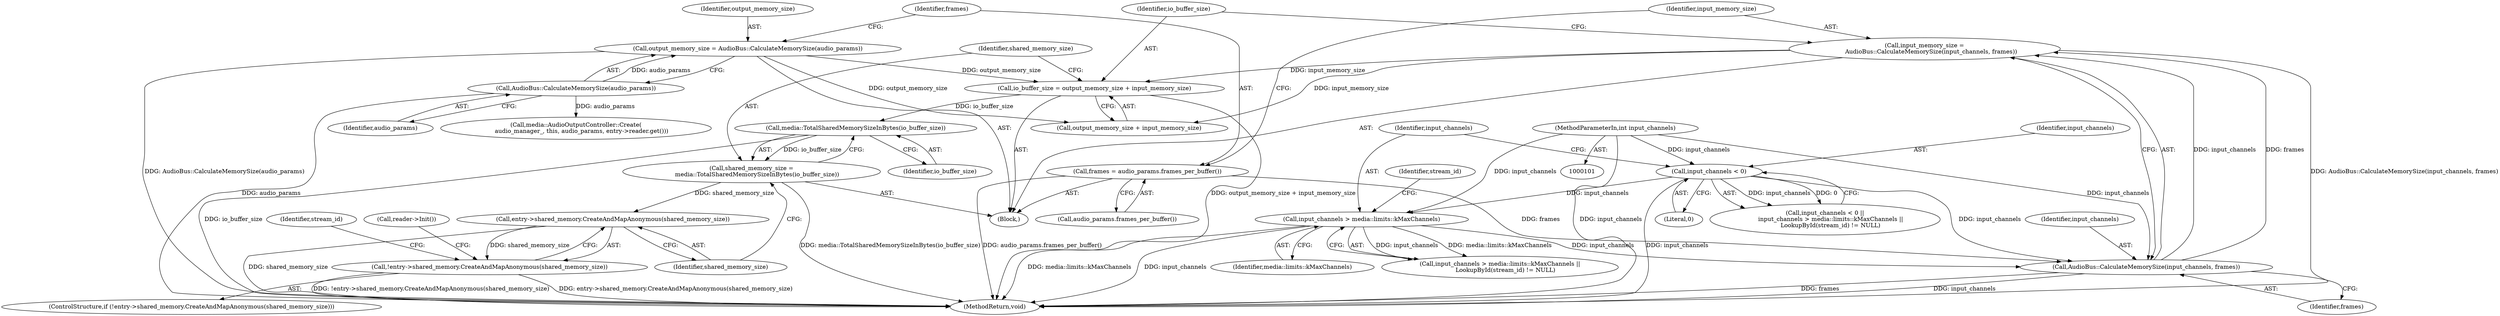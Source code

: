 digraph "0_Chrome_503bea2643350c6378de5f7a268b85cf2480e1ac_0@integer" {
"1000144" [label="(Call,io_buffer_size = output_memory_size + input_memory_size)"];
"1000128" [label="(Call,output_memory_size = AudioBus::CalculateMemorySize(audio_params))"];
"1000130" [label="(Call,AudioBus::CalculateMemorySize(audio_params))"];
"1000137" [label="(Call,input_memory_size =\n       AudioBus::CalculateMemorySize(input_channels, frames))"];
"1000139" [label="(Call,AudioBus::CalculateMemorySize(input_channels, frames))"];
"1000111" [label="(Call,input_channels < 0)"];
"1000104" [label="(MethodParameterIn,int input_channels)"];
"1000115" [label="(Call,input_channels > media::limits::kMaxChannels)"];
"1000133" [label="(Call,frames = audio_params.frames_per_buffer())"];
"1000152" [label="(Call,media::TotalSharedMemorySizeInBytes(io_buffer_size))"];
"1000150" [label="(Call,shared_memory_size =\n      media::TotalSharedMemorySizeInBytes(io_buffer_size))"];
"1000156" [label="(Call,entry->shared_memory.CreateAndMapAnonymous(shared_memory_size))"];
"1000155" [label="(Call,!entry->shared_memory.CreateAndMapAnonymous(shared_memory_size))"];
"1000145" [label="(Identifier,io_buffer_size)"];
"1000154" [label="(ControlStructure,if (!entry->shared_memory.CreateAndMapAnonymous(shared_memory_size)))"];
"1000117" [label="(Identifier,media::limits::kMaxChannels)"];
"1000146" [label="(Call,output_memory_size + input_memory_size)"];
"1000137" [label="(Call,input_memory_size =\n       AudioBus::CalculateMemorySize(input_channels, frames))"];
"1000130" [label="(Call,AudioBus::CalculateMemorySize(audio_params))"];
"1000111" [label="(Call,input_channels < 0)"];
"1000140" [label="(Identifier,input_channels)"];
"1000144" [label="(Call,io_buffer_size = output_memory_size + input_memory_size)"];
"1000155" [label="(Call,!entry->shared_memory.CreateAndMapAnonymous(shared_memory_size))"];
"1000153" [label="(Identifier,io_buffer_size)"];
"1000150" [label="(Call,shared_memory_size =\n      media::TotalSharedMemorySizeInBytes(io_buffer_size))"];
"1000112" [label="(Identifier,input_channels)"];
"1000151" [label="(Identifier,shared_memory_size)"];
"1000105" [label="(Block,)"];
"1000113" [label="(Literal,0)"];
"1000160" [label="(Identifier,stream_id)"];
"1000115" [label="(Call,input_channels > media::limits::kMaxChannels)"];
"1000128" [label="(Call,output_memory_size = AudioBus::CalculateMemorySize(audio_params))"];
"1000135" [label="(Call,audio_params.frames_per_buffer())"];
"1000139" [label="(Call,AudioBus::CalculateMemorySize(input_channels, frames))"];
"1000114" [label="(Call,input_channels > media::limits::kMaxChannels ||\n      LookupById(stream_id) != NULL)"];
"1000205" [label="(MethodReturn,void)"];
"1000176" [label="(Call,media::AudioOutputController::Create(\n      audio_manager_, this, audio_params, entry->reader.get()))"];
"1000120" [label="(Identifier,stream_id)"];
"1000165" [label="(Call,reader->Init())"];
"1000131" [label="(Identifier,audio_params)"];
"1000133" [label="(Call,frames = audio_params.frames_per_buffer())"];
"1000116" [label="(Identifier,input_channels)"];
"1000157" [label="(Identifier,shared_memory_size)"];
"1000141" [label="(Identifier,frames)"];
"1000152" [label="(Call,media::TotalSharedMemorySizeInBytes(io_buffer_size))"];
"1000104" [label="(MethodParameterIn,int input_channels)"];
"1000134" [label="(Identifier,frames)"];
"1000156" [label="(Call,entry->shared_memory.CreateAndMapAnonymous(shared_memory_size))"];
"1000138" [label="(Identifier,input_memory_size)"];
"1000129" [label="(Identifier,output_memory_size)"];
"1000110" [label="(Call,input_channels < 0 ||\n      input_channels > media::limits::kMaxChannels ||\n      LookupById(stream_id) != NULL)"];
"1000144" -> "1000105"  [label="AST: "];
"1000144" -> "1000146"  [label="CFG: "];
"1000145" -> "1000144"  [label="AST: "];
"1000146" -> "1000144"  [label="AST: "];
"1000151" -> "1000144"  [label="CFG: "];
"1000144" -> "1000205"  [label="DDG: output_memory_size + input_memory_size"];
"1000128" -> "1000144"  [label="DDG: output_memory_size"];
"1000137" -> "1000144"  [label="DDG: input_memory_size"];
"1000144" -> "1000152"  [label="DDG: io_buffer_size"];
"1000128" -> "1000105"  [label="AST: "];
"1000128" -> "1000130"  [label="CFG: "];
"1000129" -> "1000128"  [label="AST: "];
"1000130" -> "1000128"  [label="AST: "];
"1000134" -> "1000128"  [label="CFG: "];
"1000128" -> "1000205"  [label="DDG: AudioBus::CalculateMemorySize(audio_params)"];
"1000130" -> "1000128"  [label="DDG: audio_params"];
"1000128" -> "1000146"  [label="DDG: output_memory_size"];
"1000130" -> "1000131"  [label="CFG: "];
"1000131" -> "1000130"  [label="AST: "];
"1000130" -> "1000205"  [label="DDG: audio_params"];
"1000130" -> "1000176"  [label="DDG: audio_params"];
"1000137" -> "1000105"  [label="AST: "];
"1000137" -> "1000139"  [label="CFG: "];
"1000138" -> "1000137"  [label="AST: "];
"1000139" -> "1000137"  [label="AST: "];
"1000145" -> "1000137"  [label="CFG: "];
"1000137" -> "1000205"  [label="DDG: AudioBus::CalculateMemorySize(input_channels, frames)"];
"1000139" -> "1000137"  [label="DDG: input_channels"];
"1000139" -> "1000137"  [label="DDG: frames"];
"1000137" -> "1000146"  [label="DDG: input_memory_size"];
"1000139" -> "1000141"  [label="CFG: "];
"1000140" -> "1000139"  [label="AST: "];
"1000141" -> "1000139"  [label="AST: "];
"1000139" -> "1000205"  [label="DDG: frames"];
"1000139" -> "1000205"  [label="DDG: input_channels"];
"1000111" -> "1000139"  [label="DDG: input_channels"];
"1000115" -> "1000139"  [label="DDG: input_channels"];
"1000104" -> "1000139"  [label="DDG: input_channels"];
"1000133" -> "1000139"  [label="DDG: frames"];
"1000111" -> "1000110"  [label="AST: "];
"1000111" -> "1000113"  [label="CFG: "];
"1000112" -> "1000111"  [label="AST: "];
"1000113" -> "1000111"  [label="AST: "];
"1000116" -> "1000111"  [label="CFG: "];
"1000110" -> "1000111"  [label="CFG: "];
"1000111" -> "1000205"  [label="DDG: input_channels"];
"1000111" -> "1000110"  [label="DDG: input_channels"];
"1000111" -> "1000110"  [label="DDG: 0"];
"1000104" -> "1000111"  [label="DDG: input_channels"];
"1000111" -> "1000115"  [label="DDG: input_channels"];
"1000104" -> "1000101"  [label="AST: "];
"1000104" -> "1000205"  [label="DDG: input_channels"];
"1000104" -> "1000115"  [label="DDG: input_channels"];
"1000115" -> "1000114"  [label="AST: "];
"1000115" -> "1000117"  [label="CFG: "];
"1000116" -> "1000115"  [label="AST: "];
"1000117" -> "1000115"  [label="AST: "];
"1000120" -> "1000115"  [label="CFG: "];
"1000114" -> "1000115"  [label="CFG: "];
"1000115" -> "1000205"  [label="DDG: media::limits::kMaxChannels"];
"1000115" -> "1000205"  [label="DDG: input_channels"];
"1000115" -> "1000114"  [label="DDG: input_channels"];
"1000115" -> "1000114"  [label="DDG: media::limits::kMaxChannels"];
"1000133" -> "1000105"  [label="AST: "];
"1000133" -> "1000135"  [label="CFG: "];
"1000134" -> "1000133"  [label="AST: "];
"1000135" -> "1000133"  [label="AST: "];
"1000138" -> "1000133"  [label="CFG: "];
"1000133" -> "1000205"  [label="DDG: audio_params.frames_per_buffer()"];
"1000152" -> "1000150"  [label="AST: "];
"1000152" -> "1000153"  [label="CFG: "];
"1000153" -> "1000152"  [label="AST: "];
"1000150" -> "1000152"  [label="CFG: "];
"1000152" -> "1000205"  [label="DDG: io_buffer_size"];
"1000152" -> "1000150"  [label="DDG: io_buffer_size"];
"1000150" -> "1000105"  [label="AST: "];
"1000151" -> "1000150"  [label="AST: "];
"1000157" -> "1000150"  [label="CFG: "];
"1000150" -> "1000205"  [label="DDG: media::TotalSharedMemorySizeInBytes(io_buffer_size)"];
"1000150" -> "1000156"  [label="DDG: shared_memory_size"];
"1000156" -> "1000155"  [label="AST: "];
"1000156" -> "1000157"  [label="CFG: "];
"1000157" -> "1000156"  [label="AST: "];
"1000155" -> "1000156"  [label="CFG: "];
"1000156" -> "1000205"  [label="DDG: shared_memory_size"];
"1000156" -> "1000155"  [label="DDG: shared_memory_size"];
"1000155" -> "1000154"  [label="AST: "];
"1000160" -> "1000155"  [label="CFG: "];
"1000165" -> "1000155"  [label="CFG: "];
"1000155" -> "1000205"  [label="DDG: !entry->shared_memory.CreateAndMapAnonymous(shared_memory_size)"];
"1000155" -> "1000205"  [label="DDG: entry->shared_memory.CreateAndMapAnonymous(shared_memory_size)"];
}
